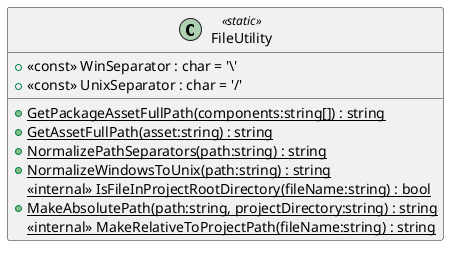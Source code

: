 @startuml
class FileUtility <<static>> {
    + <<const>> WinSeparator : char = '\\'
    + <<const>> UnixSeparator : char = '/'
    + {static} GetPackageAssetFullPath(components:string[]) : string
    + {static} GetAssetFullPath(asset:string) : string
    + {static} NormalizePathSeparators(path:string) : string
    + {static} NormalizeWindowsToUnix(path:string) : string
    <<internal>> {static} IsFileInProjectRootDirectory(fileName:string) : bool
    + {static} MakeAbsolutePath(path:string, projectDirectory:string) : string
    <<internal>> {static} MakeRelativeToProjectPath(fileName:string) : string
}
@enduml
